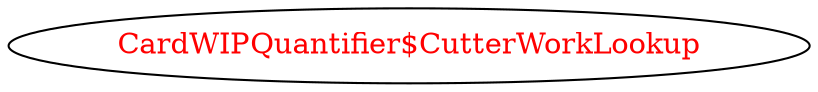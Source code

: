 digraph dependencyGraph {
 concentrate=true;
 ranksep="2.0";
 rankdir="LR"; 
 splines="ortho";
"CardWIPQuantifier$CutterWorkLookup" [fontcolor="red"];
}